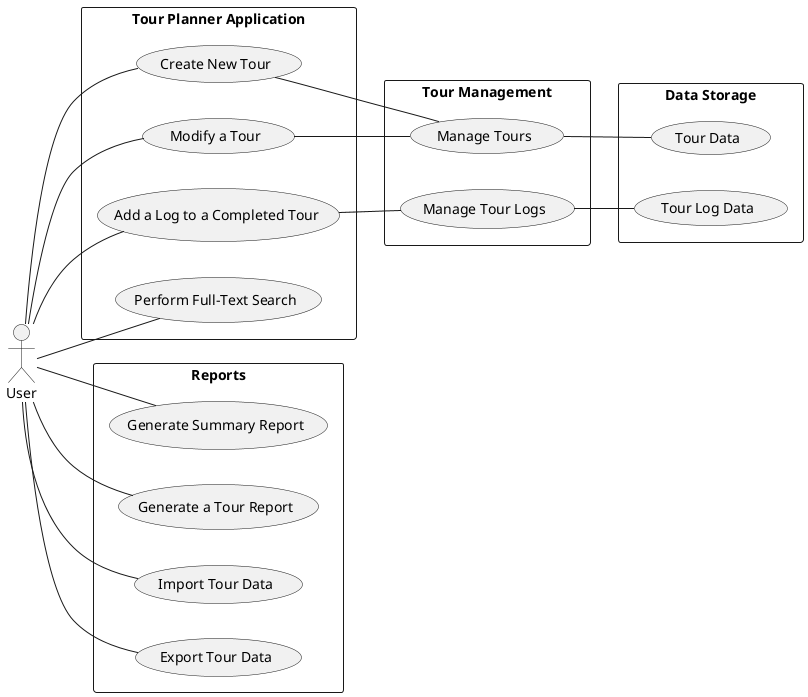 @startuml
left to right direction

actor User as U

rectangle "Tour Planner Application" {
  U -- (Create New Tour)
  U -- (Modify a Tour)
  U -- (Add a Log to a Completed Tour)
  U -- (Perform Full-Text Search)

}

rectangle "Reports" {
  U -- (Generate Summary Report)
  U -- (Generate a Tour Report)
  U -- (Import Tour Data)
  U -- (Export Tour Data)

}

rectangle "Tour Management" {
  (Manage Tours)
  (Manage Tour Logs)
}

rectangle "Data Storage" {
  (Tour Data)
  (Tour Log Data)
}

(Create New Tour) -- (Manage Tours)
(Modify a Tour) -- (Manage Tours)

(Add a Log to a Completed Tour) -- (Manage Tour Logs)

(Manage Tours) -- (Tour Data)
(Manage Tour Logs) -- (Tour Log Data)

@enduml
